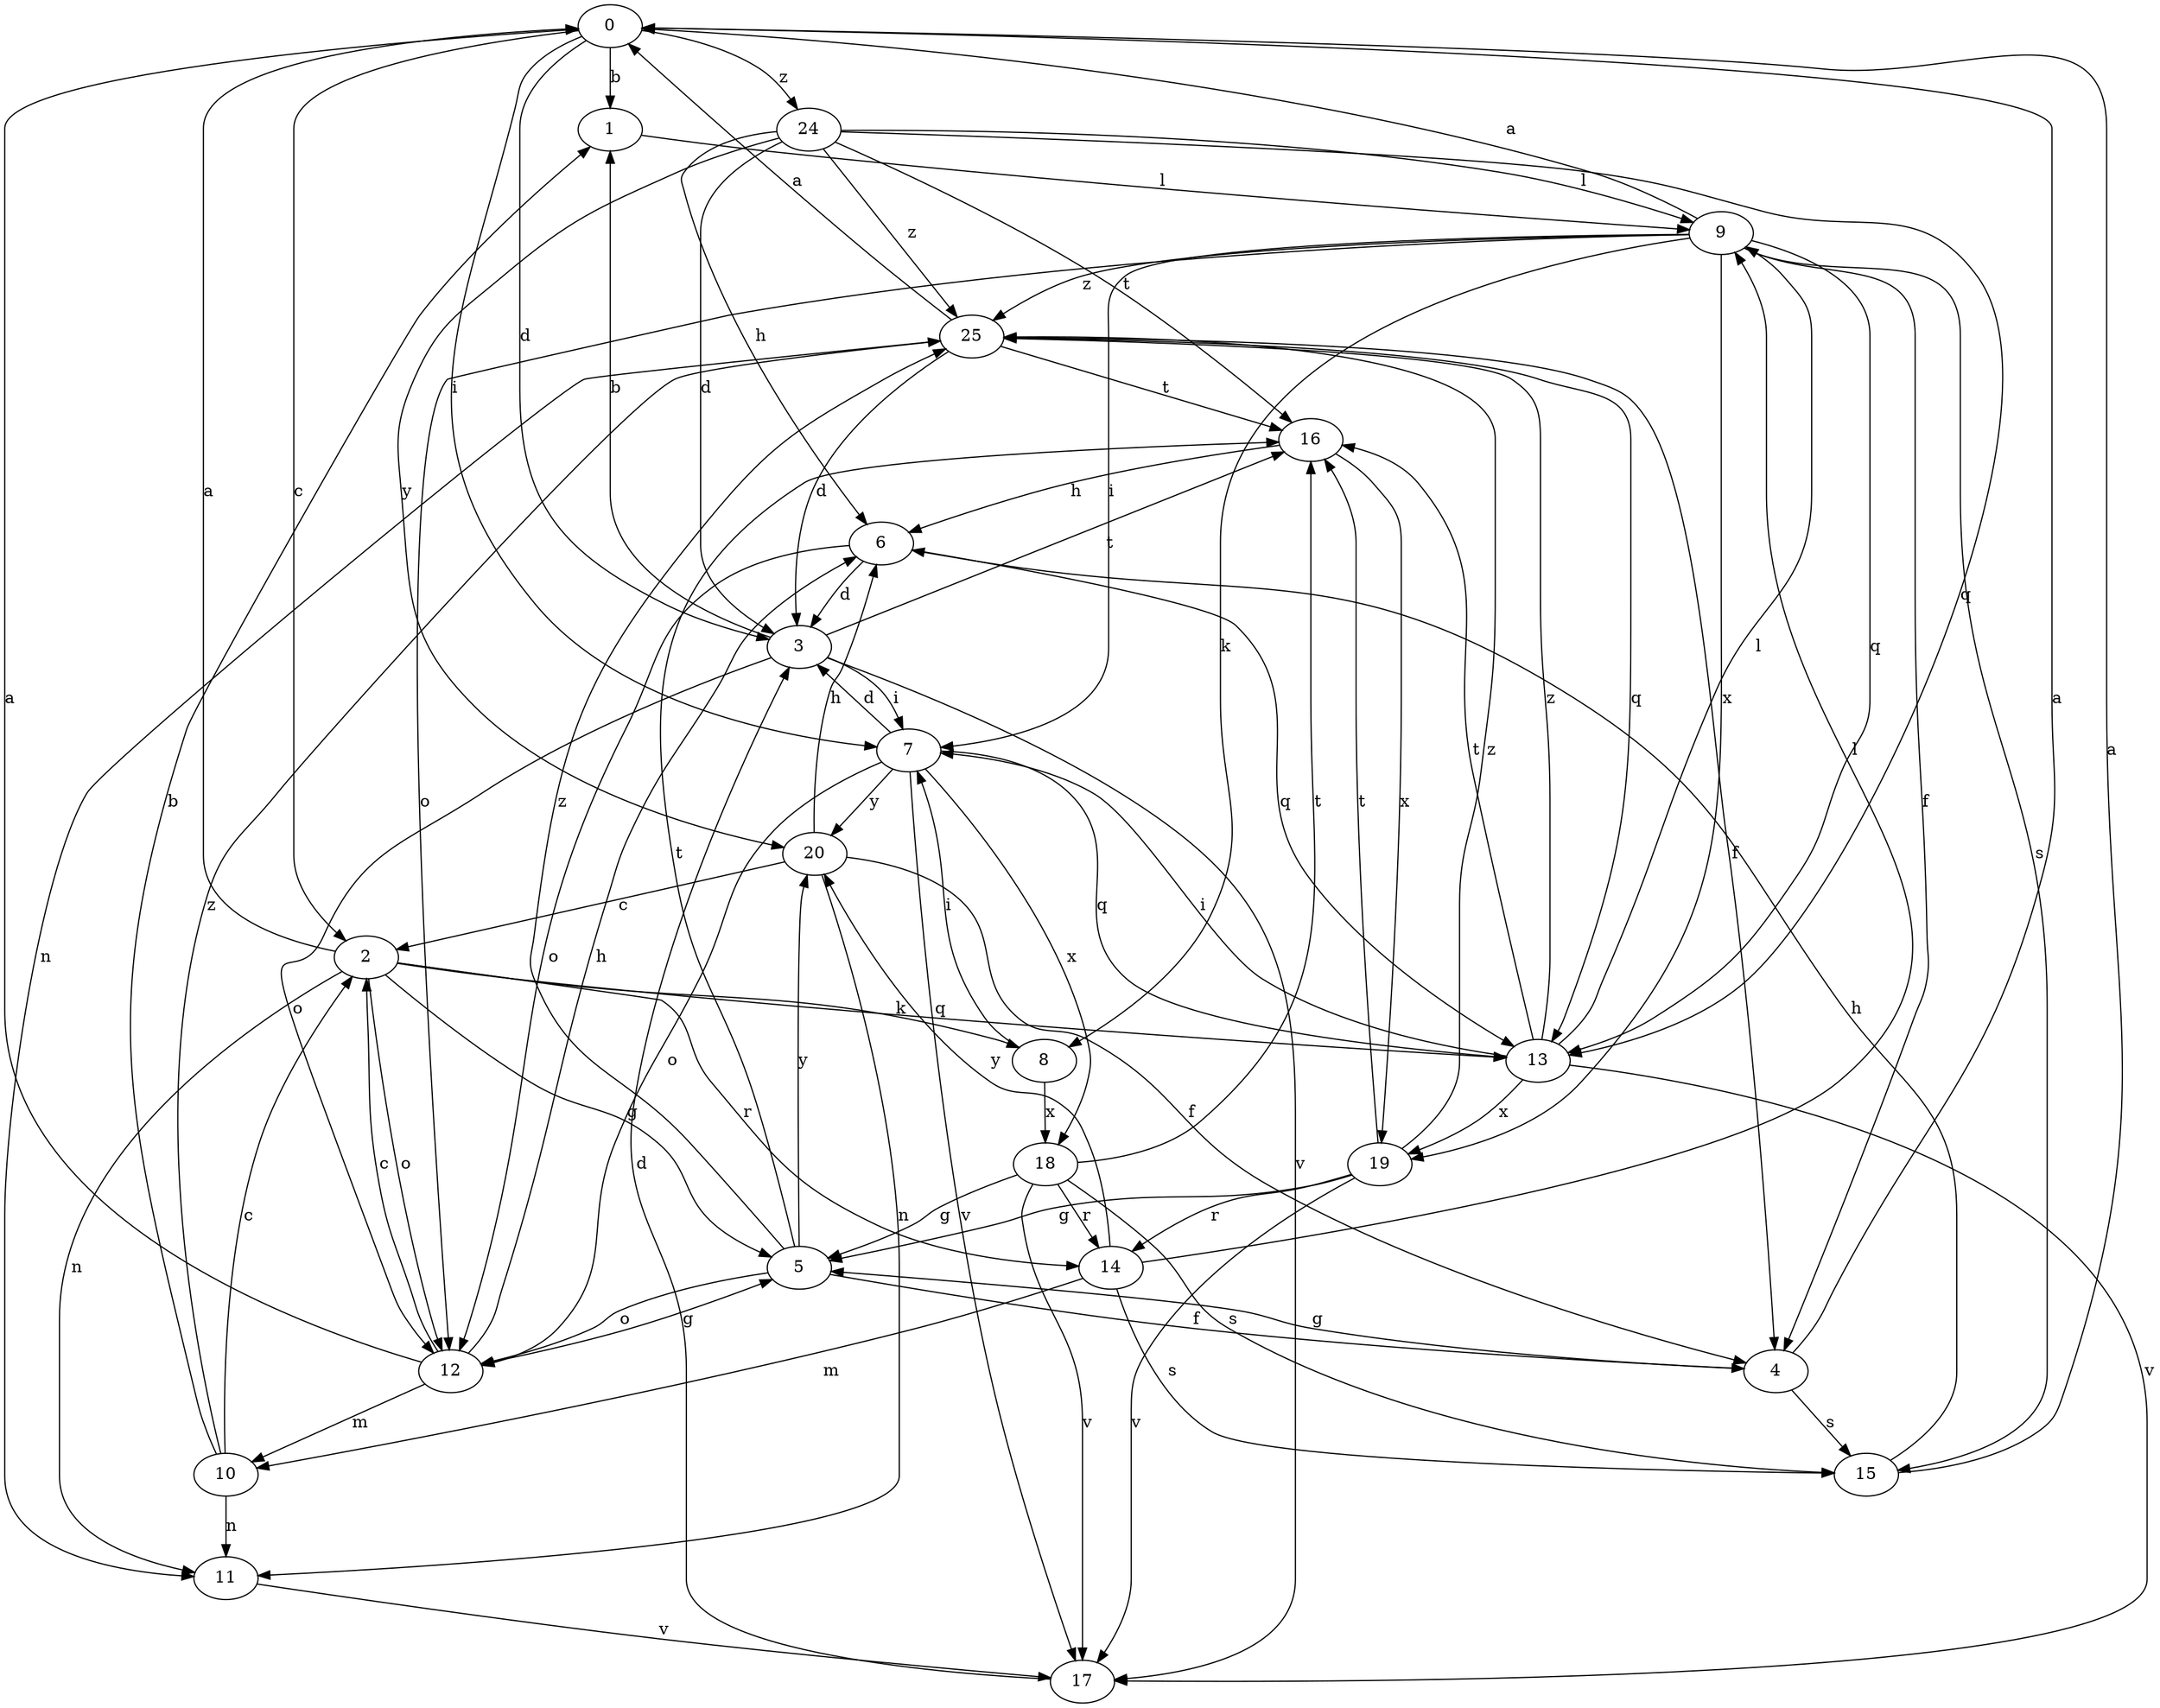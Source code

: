 strict digraph  {
0;
1;
2;
3;
4;
5;
6;
7;
8;
9;
10;
11;
12;
13;
14;
15;
16;
17;
18;
19;
20;
24;
25;
0 -> 1  [label=b];
0 -> 2  [label=c];
0 -> 3  [label=d];
0 -> 7  [label=i];
0 -> 24  [label=z];
1 -> 9  [label=l];
2 -> 0  [label=a];
2 -> 5  [label=g];
2 -> 8  [label=k];
2 -> 11  [label=n];
2 -> 12  [label=o];
2 -> 13  [label=q];
2 -> 14  [label=r];
3 -> 1  [label=b];
3 -> 7  [label=i];
3 -> 12  [label=o];
3 -> 16  [label=t];
3 -> 17  [label=v];
4 -> 0  [label=a];
4 -> 5  [label=g];
4 -> 15  [label=s];
5 -> 4  [label=f];
5 -> 12  [label=o];
5 -> 16  [label=t];
5 -> 20  [label=y];
5 -> 25  [label=z];
6 -> 3  [label=d];
6 -> 12  [label=o];
6 -> 13  [label=q];
7 -> 3  [label=d];
7 -> 12  [label=o];
7 -> 13  [label=q];
7 -> 17  [label=v];
7 -> 18  [label=x];
7 -> 20  [label=y];
8 -> 7  [label=i];
8 -> 18  [label=x];
9 -> 0  [label=a];
9 -> 4  [label=f];
9 -> 7  [label=i];
9 -> 8  [label=k];
9 -> 12  [label=o];
9 -> 13  [label=q];
9 -> 15  [label=s];
9 -> 19  [label=x];
9 -> 25  [label=z];
10 -> 1  [label=b];
10 -> 2  [label=c];
10 -> 11  [label=n];
10 -> 25  [label=z];
11 -> 17  [label=v];
12 -> 0  [label=a];
12 -> 2  [label=c];
12 -> 5  [label=g];
12 -> 6  [label=h];
12 -> 10  [label=m];
13 -> 7  [label=i];
13 -> 9  [label=l];
13 -> 16  [label=t];
13 -> 17  [label=v];
13 -> 19  [label=x];
13 -> 25  [label=z];
14 -> 9  [label=l];
14 -> 10  [label=m];
14 -> 15  [label=s];
14 -> 20  [label=y];
15 -> 0  [label=a];
15 -> 6  [label=h];
16 -> 6  [label=h];
16 -> 19  [label=x];
17 -> 3  [label=d];
18 -> 5  [label=g];
18 -> 14  [label=r];
18 -> 15  [label=s];
18 -> 16  [label=t];
18 -> 17  [label=v];
19 -> 5  [label=g];
19 -> 14  [label=r];
19 -> 16  [label=t];
19 -> 17  [label=v];
19 -> 25  [label=z];
20 -> 2  [label=c];
20 -> 4  [label=f];
20 -> 6  [label=h];
20 -> 11  [label=n];
24 -> 3  [label=d];
24 -> 6  [label=h];
24 -> 9  [label=l];
24 -> 13  [label=q];
24 -> 16  [label=t];
24 -> 20  [label=y];
24 -> 25  [label=z];
25 -> 0  [label=a];
25 -> 3  [label=d];
25 -> 4  [label=f];
25 -> 11  [label=n];
25 -> 13  [label=q];
25 -> 16  [label=t];
}
